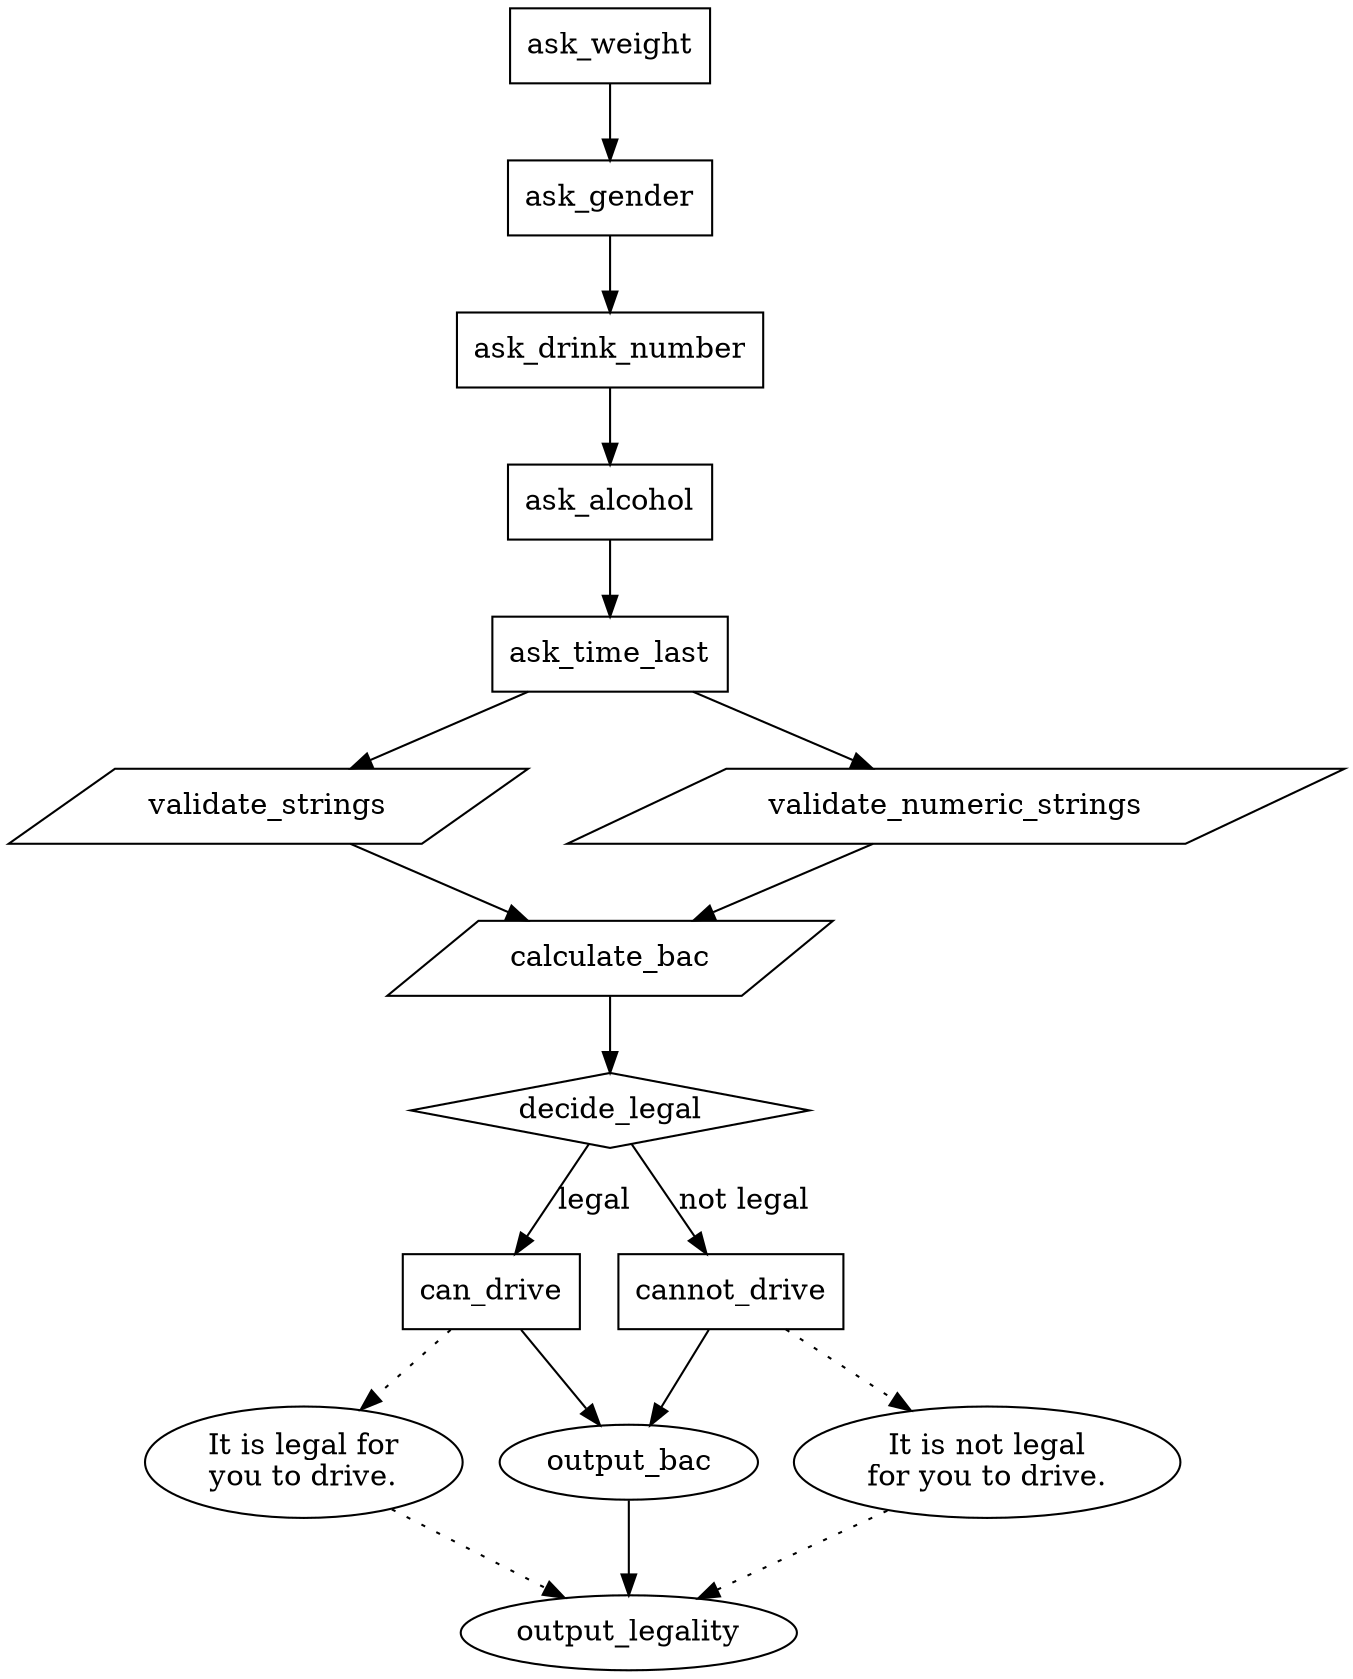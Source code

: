 digraph BAC {
  node [shape=box]; ask_weight; ask_gender; ask_drink_number; ask_alcohol; ask_time_last; can_drive; cannot_drive;
  node [shape=parallelogram]; validate_strings; validate_numeric_strings; calculate_bac
  node [shape=diamond]; decide_legal;
  node [shape=ellipse]; output_bac; output_legality;

  legal_message [shape=ellipse, label="It is legal for\nyou to drive."]
  not_legal_message [shape=ellipse, label="It is not legal\nfor you to drive."]

  ask_weight -> ask_gender -> ask_drink_number -> ask_alcohol -> ask_time_last
  ask_time_last -> validate_strings
  ask_time_last -> validate_numeric_strings
  validate_strings -> calculate_bac
  validate_numeric_strings -> calculate_bac
  calculate_bac -> decide_legal
  decide_legal -> can_drive [label="legal"]
  can_drive -> legal_message [style=dotted]
  decide_legal -> cannot_drive [label="not legal"]
  cannot_drive -> not_legal_message [style=dotted]
  can_drive -> output_bac
  cannot_drive -> output_bac
  legal_message -> output_legality [style=dotted]
  not_legal_message -> output_legality [style=dotted]
  output_bac -> output_legality
}

